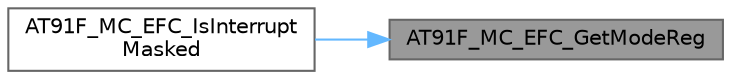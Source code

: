 digraph "AT91F_MC_EFC_GetModeReg"
{
 // LATEX_PDF_SIZE
  bgcolor="transparent";
  edge [fontname=Helvetica,fontsize=10,labelfontname=Helvetica,labelfontsize=10];
  node [fontname=Helvetica,fontsize=10,shape=box,height=0.2,width=0.4];
  rankdir="RL";
  Node1 [id="Node000001",label="AT91F_MC_EFC_GetModeReg",height=0.2,width=0.4,color="gray40", fillcolor="grey60", style="filled", fontcolor="black",tooltip="Return MC EFC Mode Regsiter."];
  Node1 -> Node2 [id="edge1_Node000001_Node000002",dir="back",color="steelblue1",style="solid",tooltip=" "];
  Node2 [id="Node000002",label="AT91F_MC_EFC_IsInterrupt\lMasked",height=0.2,width=0.4,color="grey40", fillcolor="white", style="filled",URL="$lib___a_t91_s_a_m7_s64_8h.html#a6cd38e31a88c86837e2bc084b8a40b9d",tooltip="Test if EFC MC Interrupt is Masked."];
}
